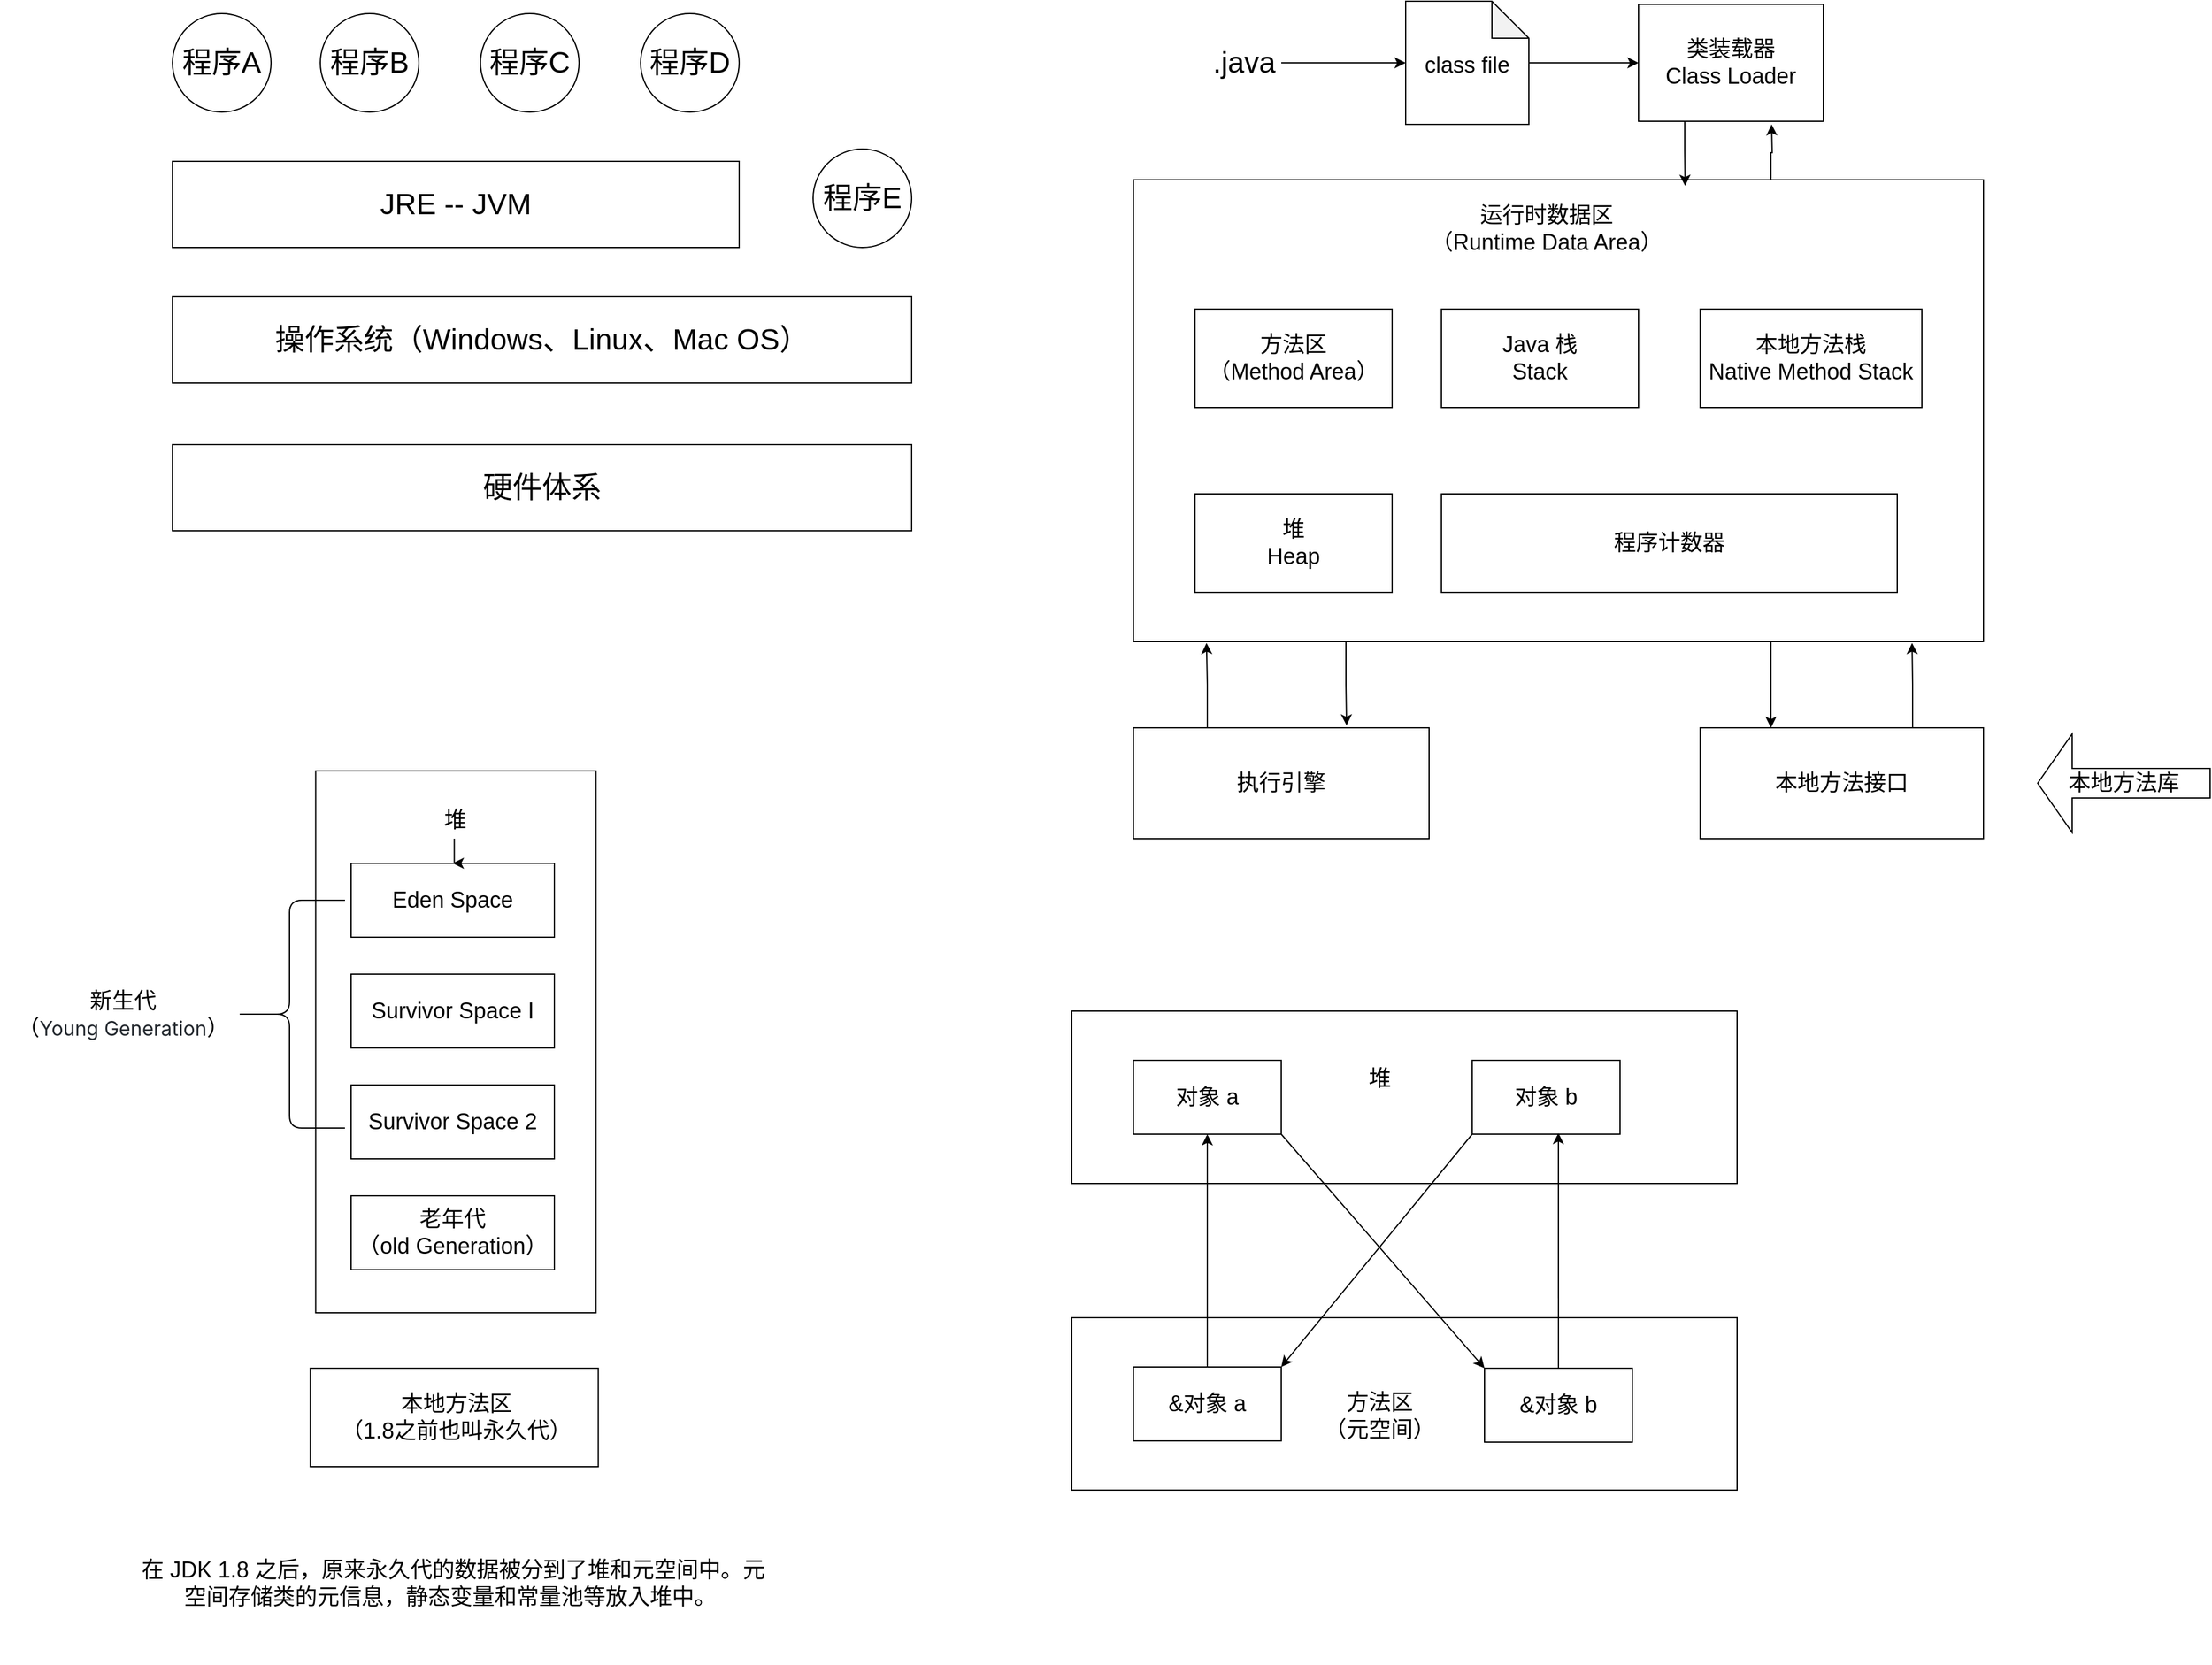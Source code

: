 <mxfile version="20.0.3" type="github">
  <diagram id="K4vAkyuHzr__zoMk4vQg" name="Page-1">
    <mxGraphModel dx="2066" dy="2217" grid="1" gridSize="10" guides="1" tooltips="1" connect="1" arrows="1" fold="1" page="1" pageScale="1" pageWidth="827" pageHeight="1169" math="0" shadow="0">
      <root>
        <mxCell id="0" />
        <mxCell id="1" parent="0" />
        <mxCell id="HxmhVXZMZb9d3OeHC13k-1" value="&lt;font style=&quot;font-size: 24px;&quot;&gt;操作系统（Windows、Linux、Mac OS）&lt;/font&gt;" style="rounded=0;whiteSpace=wrap;html=1;" parent="1" vertex="1">
          <mxGeometry x="140" y="200" width="600" height="70" as="geometry" />
        </mxCell>
        <mxCell id="HxmhVXZMZb9d3OeHC13k-2" value="JRE -- JVM" style="rounded=0;whiteSpace=wrap;html=1;fontSize=24;" parent="1" vertex="1">
          <mxGeometry x="140" y="90" width="460" height="70" as="geometry" />
        </mxCell>
        <mxCell id="HxmhVXZMZb9d3OeHC13k-3" value="程序A" style="ellipse;whiteSpace=wrap;html=1;aspect=fixed;fontSize=24;" parent="1" vertex="1">
          <mxGeometry x="140" y="-30" width="80" height="80" as="geometry" />
        </mxCell>
        <mxCell id="HxmhVXZMZb9d3OeHC13k-4" value="程序B" style="ellipse;whiteSpace=wrap;html=1;aspect=fixed;fontSize=24;" parent="1" vertex="1">
          <mxGeometry x="260" y="-30" width="80" height="80" as="geometry" />
        </mxCell>
        <mxCell id="HxmhVXZMZb9d3OeHC13k-5" value="程序C" style="ellipse;whiteSpace=wrap;html=1;aspect=fixed;fontSize=24;" parent="1" vertex="1">
          <mxGeometry x="390" y="-30" width="80" height="80" as="geometry" />
        </mxCell>
        <mxCell id="HxmhVXZMZb9d3OeHC13k-6" value="程序D" style="ellipse;whiteSpace=wrap;html=1;aspect=fixed;fontSize=24;" parent="1" vertex="1">
          <mxGeometry x="520" y="-30" width="80" height="80" as="geometry" />
        </mxCell>
        <mxCell id="HxmhVXZMZb9d3OeHC13k-7" value="程序E" style="ellipse;whiteSpace=wrap;html=1;aspect=fixed;fontSize=24;" parent="1" vertex="1">
          <mxGeometry x="660" y="80" width="80" height="80" as="geometry" />
        </mxCell>
        <mxCell id="HxmhVXZMZb9d3OeHC13k-8" value="&lt;font style=&quot;font-size: 24px;&quot;&gt;硬件体系&lt;/font&gt;" style="rounded=0;whiteSpace=wrap;html=1;" parent="1" vertex="1">
          <mxGeometry x="140" y="320" width="600" height="70" as="geometry" />
        </mxCell>
        <mxCell id="HxmhVXZMZb9d3OeHC13k-11" style="edgeStyle=orthogonalEdgeStyle;rounded=0;orthogonalLoop=1;jettySize=auto;html=1;exitX=1;exitY=0.5;exitDx=0;exitDy=0;entryX=0;entryY=0.5;entryDx=0;entryDy=0;entryPerimeter=0;fontSize=24;" parent="1" source="HxmhVXZMZb9d3OeHC13k-9" target="HxmhVXZMZb9d3OeHC13k-10" edge="1">
          <mxGeometry relative="1" as="geometry" />
        </mxCell>
        <mxCell id="HxmhVXZMZb9d3OeHC13k-9" value=".java" style="text;html=1;strokeColor=none;fillColor=none;align=center;verticalAlign=middle;whiteSpace=wrap;rounded=0;fontSize=24;" parent="1" vertex="1">
          <mxGeometry x="980" y="-5" width="60" height="30" as="geometry" />
        </mxCell>
        <mxCell id="HxmhVXZMZb9d3OeHC13k-14" value="" style="edgeStyle=orthogonalEdgeStyle;rounded=0;orthogonalLoop=1;jettySize=auto;html=1;fontSize=18;jumpSize=6;sketch=0;" parent="1" source="HxmhVXZMZb9d3OeHC13k-10" edge="1">
          <mxGeometry relative="1" as="geometry">
            <mxPoint x="1330" y="10" as="targetPoint" />
          </mxGeometry>
        </mxCell>
        <mxCell id="HxmhVXZMZb9d3OeHC13k-10" value="&lt;font style=&quot;font-size: 18px;&quot;&gt;class file&lt;/font&gt;" style="shape=note;whiteSpace=wrap;html=1;backgroundOutline=1;darkOpacity=0.05;fontSize=24;" parent="1" vertex="1">
          <mxGeometry x="1141" y="-40" width="100" height="100" as="geometry" />
        </mxCell>
        <mxCell id="HxmhVXZMZb9d3OeHC13k-32" style="edgeStyle=orthogonalEdgeStyle;rounded=0;sketch=0;jumpSize=6;orthogonalLoop=1;jettySize=auto;html=1;exitX=0.25;exitY=1;exitDx=0;exitDy=0;entryX=0.721;entryY=-0.022;entryDx=0;entryDy=0;entryPerimeter=0;fontSize=18;" parent="1" source="HxmhVXZMZb9d3OeHC13k-15" target="HxmhVXZMZb9d3OeHC13k-24" edge="1">
          <mxGeometry relative="1" as="geometry" />
        </mxCell>
        <mxCell id="HxmhVXZMZb9d3OeHC13k-33" style="edgeStyle=orthogonalEdgeStyle;rounded=0;sketch=0;jumpSize=6;orthogonalLoop=1;jettySize=auto;html=1;exitX=0.75;exitY=1;exitDx=0;exitDy=0;entryX=0.25;entryY=0;entryDx=0;entryDy=0;fontSize=18;" parent="1" source="HxmhVXZMZb9d3OeHC13k-15" target="HxmhVXZMZb9d3OeHC13k-23" edge="1">
          <mxGeometry relative="1" as="geometry" />
        </mxCell>
        <mxCell id="HxmhVXZMZb9d3OeHC13k-40" style="edgeStyle=orthogonalEdgeStyle;rounded=0;sketch=0;jumpSize=6;orthogonalLoop=1;jettySize=auto;html=1;exitX=0.75;exitY=0;exitDx=0;exitDy=0;fontSize=18;" parent="1" source="HxmhVXZMZb9d3OeHC13k-15" edge="1">
          <mxGeometry relative="1" as="geometry">
            <mxPoint x="1438" y="60" as="targetPoint" />
          </mxGeometry>
        </mxCell>
        <mxCell id="HxmhVXZMZb9d3OeHC13k-15" value="" style="rounded=0;whiteSpace=wrap;html=1;fontSize=18;" parent="1" vertex="1">
          <mxGeometry x="920" y="105" width="690" height="375" as="geometry" />
        </mxCell>
        <mxCell id="HxmhVXZMZb9d3OeHC13k-17" value="运行时数据区&lt;br&gt;（Runtime Data Area）" style="text;html=1;strokeColor=none;fillColor=none;align=center;verticalAlign=middle;whiteSpace=wrap;rounded=0;fontSize=18;" parent="1" vertex="1">
          <mxGeometry x="1050.5" y="120" width="409" height="50" as="geometry" />
        </mxCell>
        <mxCell id="HxmhVXZMZb9d3OeHC13k-18" value="方法区&lt;br&gt;（Method Area）" style="rounded=0;whiteSpace=wrap;html=1;fontSize=18;" parent="1" vertex="1">
          <mxGeometry x="970" y="210" width="160" height="80" as="geometry" />
        </mxCell>
        <mxCell id="HxmhVXZMZb9d3OeHC13k-19" value="Java 栈&lt;br&gt;Stack" style="rounded=0;whiteSpace=wrap;html=1;fontSize=18;" parent="1" vertex="1">
          <mxGeometry x="1170" y="210" width="160" height="80" as="geometry" />
        </mxCell>
        <mxCell id="HxmhVXZMZb9d3OeHC13k-20" value="本地方法栈&lt;br&gt;Native Method Stack" style="rounded=0;whiteSpace=wrap;html=1;fontSize=18;" parent="1" vertex="1">
          <mxGeometry x="1380" y="210" width="180" height="80" as="geometry" />
        </mxCell>
        <mxCell id="HxmhVXZMZb9d3OeHC13k-21" value="堆&lt;br&gt;Heap" style="rounded=0;whiteSpace=wrap;html=1;fontSize=18;" parent="1" vertex="1">
          <mxGeometry x="970" y="360" width="160" height="80" as="geometry" />
        </mxCell>
        <mxCell id="HxmhVXZMZb9d3OeHC13k-22" value="程序计数器" style="rounded=0;whiteSpace=wrap;html=1;fontSize=18;" parent="1" vertex="1">
          <mxGeometry x="1170" y="360" width="370" height="80" as="geometry" />
        </mxCell>
        <mxCell id="HxmhVXZMZb9d3OeHC13k-34" style="edgeStyle=orthogonalEdgeStyle;rounded=0;sketch=0;jumpSize=6;orthogonalLoop=1;jettySize=auto;html=1;exitX=0.75;exitY=0;exitDx=0;exitDy=0;entryX=0.916;entryY=1.003;entryDx=0;entryDy=0;entryPerimeter=0;fontSize=18;" parent="1" source="HxmhVXZMZb9d3OeHC13k-23" target="HxmhVXZMZb9d3OeHC13k-15" edge="1">
          <mxGeometry relative="1" as="geometry" />
        </mxCell>
        <mxCell id="HxmhVXZMZb9d3OeHC13k-23" value="本地方法接口" style="rounded=0;whiteSpace=wrap;html=1;fontSize=18;" parent="1" vertex="1">
          <mxGeometry x="1380" y="550" width="230" height="90" as="geometry" />
        </mxCell>
        <mxCell id="HxmhVXZMZb9d3OeHC13k-31" style="edgeStyle=orthogonalEdgeStyle;rounded=0;sketch=0;jumpSize=6;orthogonalLoop=1;jettySize=auto;html=1;exitX=0.25;exitY=0;exitDx=0;exitDy=0;entryX=0.086;entryY=1.003;entryDx=0;entryDy=0;entryPerimeter=0;fontSize=18;" parent="1" source="HxmhVXZMZb9d3OeHC13k-24" target="HxmhVXZMZb9d3OeHC13k-15" edge="1">
          <mxGeometry relative="1" as="geometry" />
        </mxCell>
        <mxCell id="HxmhVXZMZb9d3OeHC13k-24" value="执行引擎" style="rounded=0;whiteSpace=wrap;html=1;fontSize=18;" parent="1" vertex="1">
          <mxGeometry x="920" y="550" width="240" height="90" as="geometry" />
        </mxCell>
        <mxCell id="HxmhVXZMZb9d3OeHC13k-37" value="本地方法库" style="shape=singleArrow;direction=west;whiteSpace=wrap;html=1;fontSize=18;" parent="1" vertex="1">
          <mxGeometry x="1654" y="555" width="140" height="80" as="geometry" />
        </mxCell>
        <mxCell id="HxmhVXZMZb9d3OeHC13k-41" style="edgeStyle=orthogonalEdgeStyle;rounded=0;sketch=0;jumpSize=6;orthogonalLoop=1;jettySize=auto;html=1;exitX=0.25;exitY=1;exitDx=0;exitDy=0;entryX=0.649;entryY=0.013;entryDx=0;entryDy=0;entryPerimeter=0;fontSize=18;" parent="1" source="HxmhVXZMZb9d3OeHC13k-38" target="HxmhVXZMZb9d3OeHC13k-15" edge="1">
          <mxGeometry relative="1" as="geometry" />
        </mxCell>
        <mxCell id="HxmhVXZMZb9d3OeHC13k-38" value="类装载器&lt;br&gt;Class Loader" style="rounded=0;whiteSpace=wrap;html=1;fontSize=18;" parent="1" vertex="1">
          <mxGeometry x="1330" y="-37.5" width="150" height="95" as="geometry" />
        </mxCell>
        <mxCell id="qv8OclqeBMi0ClYqG2Sq-1" value="" style="rounded=0;whiteSpace=wrap;html=1;" vertex="1" parent="1">
          <mxGeometry x="256.25" y="585" width="227.5" height="440" as="geometry" />
        </mxCell>
        <mxCell id="qv8OclqeBMi0ClYqG2Sq-6" value="&lt;font style=&quot;font-size: 18px;&quot;&gt;Eden Space&lt;/font&gt;" style="rounded=0;whiteSpace=wrap;html=1;" vertex="1" parent="1">
          <mxGeometry x="285" y="660" width="165" height="60" as="geometry" />
        </mxCell>
        <mxCell id="qv8OclqeBMi0ClYqG2Sq-7" value="&lt;font style=&quot;font-size: 18px;&quot;&gt;Survivor Space I&lt;/font&gt;" style="rounded=0;whiteSpace=wrap;html=1;" vertex="1" parent="1">
          <mxGeometry x="285" y="750" width="165" height="60" as="geometry" />
        </mxCell>
        <mxCell id="qv8OclqeBMi0ClYqG2Sq-8" value="&lt;font style=&quot;font-size: 18px;&quot;&gt;Survivor Space 2&lt;/font&gt;" style="rounded=0;whiteSpace=wrap;html=1;" vertex="1" parent="1">
          <mxGeometry x="285" y="840" width="165" height="60" as="geometry" />
        </mxCell>
        <mxCell id="qv8OclqeBMi0ClYqG2Sq-9" value="" style="shape=curlyBracket;whiteSpace=wrap;html=1;rounded=1;fontSize=18;fillColor=#A680B8;" vertex="1" parent="1">
          <mxGeometry x="190" y="690" width="90" height="185" as="geometry" />
        </mxCell>
        <mxCell id="qv8OclqeBMi0ClYqG2Sq-13" value="新生代&lt;br&gt;（&lt;span style=&quot;color: rgb(36, 41, 47); font-family: -apple-system, &amp;quot;system-ui&amp;quot;, &amp;quot;Segoe UI&amp;quot;, Helvetica, Arial, sans-serif, &amp;quot;Apple Color Emoji&amp;quot;, &amp;quot;Segoe UI Emoji&amp;quot;; font-size: 16px; text-align: left; background-color: rgb(255, 255, 255);&quot;&gt;Young Generation&lt;/span&gt;）" style="text;html=1;strokeColor=none;fillColor=none;align=center;verticalAlign=middle;whiteSpace=wrap;rounded=0;fontSize=18;" vertex="1" parent="1">
          <mxGeometry y="775.75" width="200" height="13.5" as="geometry" />
        </mxCell>
        <mxCell id="qv8OclqeBMi0ClYqG2Sq-14" value="老年代&lt;br&gt;（old Generation）" style="rounded=0;whiteSpace=wrap;html=1;fontSize=18;" vertex="1" parent="1">
          <mxGeometry x="285" y="930" width="165" height="60" as="geometry" />
        </mxCell>
        <mxCell id="qv8OclqeBMi0ClYqG2Sq-15" value="" style="rounded=0;whiteSpace=wrap;html=1;fontSize=18;" vertex="1" parent="1">
          <mxGeometry x="251.88" y="1070" width="233.75" height="80" as="geometry" />
        </mxCell>
        <mxCell id="qv8OclqeBMi0ClYqG2Sq-17" value="" style="edgeStyle=orthogonalEdgeStyle;rounded=0;orthogonalLoop=1;jettySize=auto;html=1;fontSize=18;" edge="1" parent="1" source="qv8OclqeBMi0ClYqG2Sq-16" target="qv8OclqeBMi0ClYqG2Sq-6">
          <mxGeometry relative="1" as="geometry" />
        </mxCell>
        <mxCell id="qv8OclqeBMi0ClYqG2Sq-16" value="堆" style="text;html=1;strokeColor=none;fillColor=none;align=center;verticalAlign=middle;whiteSpace=wrap;rounded=0;fontSize=18;" vertex="1" parent="1">
          <mxGeometry x="337.5" y="610" width="62.5" height="30" as="geometry" />
        </mxCell>
        <mxCell id="qv8OclqeBMi0ClYqG2Sq-19" value="本地方法区&lt;br&gt;（1.8之前也叫永久代）" style="text;html=1;strokeColor=none;fillColor=none;align=center;verticalAlign=middle;whiteSpace=wrap;rounded=0;fontSize=18;" vertex="1" parent="1">
          <mxGeometry x="257.5" y="1093.75" width="225" height="32.5" as="geometry" />
        </mxCell>
        <mxCell id="qv8OclqeBMi0ClYqG2Sq-20" value="&lt;div&gt;在 JDK 1.8 之后，原来永久代的数据被分到了堆和元空间中。元空间存储类的元信息，静态变量和常量池等放入堆中。&amp;nbsp;&lt;/div&gt;" style="text;html=1;strokeColor=none;fillColor=none;align=center;verticalAlign=middle;whiteSpace=wrap;rounded=0;fontSize=18;" vertex="1" parent="1">
          <mxGeometry x="112.5" y="1180" width="510" height="130" as="geometry" />
        </mxCell>
        <mxCell id="qv8OclqeBMi0ClYqG2Sq-21" value="" style="rounded=0;whiteSpace=wrap;html=1;fontSize=18;" vertex="1" parent="1">
          <mxGeometry x="870" y="780" width="540" height="140" as="geometry" />
        </mxCell>
        <mxCell id="qv8OclqeBMi0ClYqG2Sq-25" value="" style="rounded=0;whiteSpace=wrap;html=1;fontSize=18;" vertex="1" parent="1">
          <mxGeometry x="870" y="1029" width="540" height="140" as="geometry" />
        </mxCell>
        <mxCell id="qv8OclqeBMi0ClYqG2Sq-33" style="rounded=0;orthogonalLoop=1;jettySize=auto;html=1;exitX=1;exitY=1;exitDx=0;exitDy=0;entryX=0;entryY=0;entryDx=0;entryDy=0;fontSize=18;" edge="1" parent="1" source="qv8OclqeBMi0ClYqG2Sq-26" target="qv8OclqeBMi0ClYqG2Sq-29">
          <mxGeometry relative="1" as="geometry" />
        </mxCell>
        <mxCell id="qv8OclqeBMi0ClYqG2Sq-26" value="对象 a" style="rounded=0;whiteSpace=wrap;html=1;fontSize=18;fillColor=#FFFFFF;" vertex="1" parent="1">
          <mxGeometry x="920" y="820" width="120" height="60" as="geometry" />
        </mxCell>
        <mxCell id="qv8OclqeBMi0ClYqG2Sq-34" style="edgeStyle=none;rounded=0;orthogonalLoop=1;jettySize=auto;html=1;exitX=0;exitY=1;exitDx=0;exitDy=0;entryX=1;entryY=0;entryDx=0;entryDy=0;fontSize=18;" edge="1" parent="1" source="qv8OclqeBMi0ClYqG2Sq-27" target="qv8OclqeBMi0ClYqG2Sq-28">
          <mxGeometry relative="1" as="geometry" />
        </mxCell>
        <mxCell id="qv8OclqeBMi0ClYqG2Sq-27" value="对象 b" style="rounded=0;whiteSpace=wrap;html=1;fontSize=18;fillColor=#FFFFFF;" vertex="1" parent="1">
          <mxGeometry x="1195" y="820" width="120" height="60" as="geometry" />
        </mxCell>
        <mxCell id="qv8OclqeBMi0ClYqG2Sq-30" style="edgeStyle=orthogonalEdgeStyle;rounded=0;orthogonalLoop=1;jettySize=auto;html=1;exitX=0.5;exitY=0;exitDx=0;exitDy=0;fontSize=18;" edge="1" parent="1" source="qv8OclqeBMi0ClYqG2Sq-28" target="qv8OclqeBMi0ClYqG2Sq-26">
          <mxGeometry relative="1" as="geometry" />
        </mxCell>
        <mxCell id="qv8OclqeBMi0ClYqG2Sq-28" value="&amp;amp;对象 a" style="rounded=0;whiteSpace=wrap;html=1;fontSize=18;fillColor=#FFFFFF;" vertex="1" parent="1">
          <mxGeometry x="920" y="1069" width="120" height="60" as="geometry" />
        </mxCell>
        <mxCell id="qv8OclqeBMi0ClYqG2Sq-32" style="edgeStyle=orthogonalEdgeStyle;rounded=0;orthogonalLoop=1;jettySize=auto;html=1;exitX=0.5;exitY=0;exitDx=0;exitDy=0;entryX=0.583;entryY=0.983;entryDx=0;entryDy=0;entryPerimeter=0;fontSize=18;" edge="1" parent="1" source="qv8OclqeBMi0ClYqG2Sq-29" target="qv8OclqeBMi0ClYqG2Sq-27">
          <mxGeometry relative="1" as="geometry" />
        </mxCell>
        <mxCell id="qv8OclqeBMi0ClYqG2Sq-29" value="&amp;amp;对象 b" style="rounded=0;whiteSpace=wrap;html=1;fontSize=18;fillColor=#FFFFFF;" vertex="1" parent="1">
          <mxGeometry x="1205" y="1070" width="120" height="60" as="geometry" />
        </mxCell>
        <mxCell id="qv8OclqeBMi0ClYqG2Sq-36" value="堆" style="text;html=1;strokeColor=none;fillColor=none;align=center;verticalAlign=middle;whiteSpace=wrap;rounded=0;fontSize=18;" vertex="1" parent="1">
          <mxGeometry x="1090" y="820" width="60" height="30" as="geometry" />
        </mxCell>
        <mxCell id="qv8OclqeBMi0ClYqG2Sq-37" value="方法区&lt;br&gt;（元空间）" style="text;html=1;strokeColor=none;fillColor=none;align=center;verticalAlign=middle;whiteSpace=wrap;rounded=0;fontSize=18;" vertex="1" parent="1">
          <mxGeometry x="1065" y="1092.5" width="110" height="33.75" as="geometry" />
        </mxCell>
      </root>
    </mxGraphModel>
  </diagram>
</mxfile>
